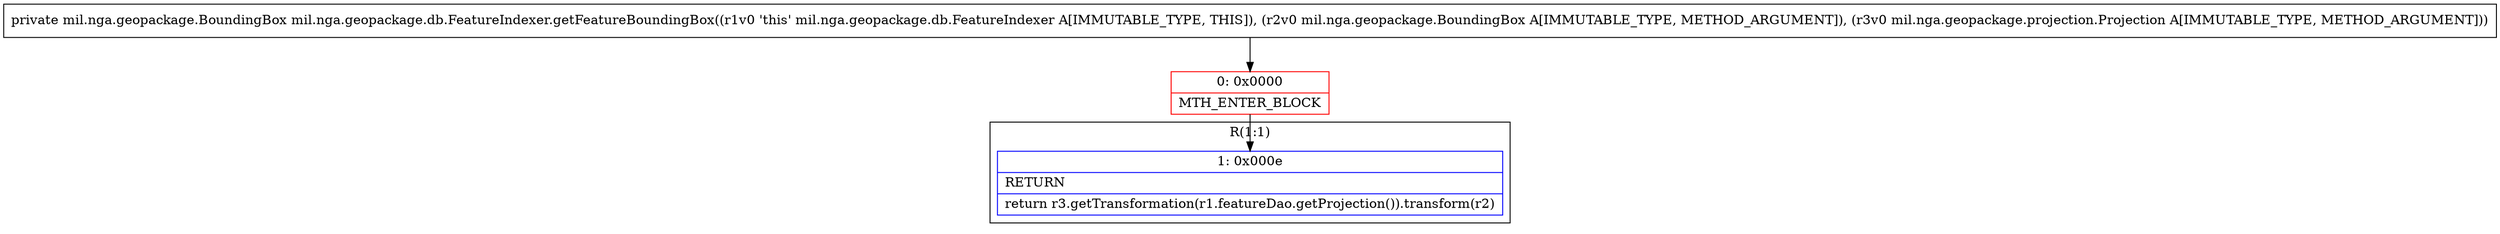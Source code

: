 digraph "CFG formil.nga.geopackage.db.FeatureIndexer.getFeatureBoundingBox(Lmil\/nga\/geopackage\/BoundingBox;Lmil\/nga\/geopackage\/projection\/Projection;)Lmil\/nga\/geopackage\/BoundingBox;" {
subgraph cluster_Region_1307419668 {
label = "R(1:1)";
node [shape=record,color=blue];
Node_1 [shape=record,label="{1\:\ 0x000e|RETURN\l|return r3.getTransformation(r1.featureDao.getProjection()).transform(r2)\l}"];
}
Node_0 [shape=record,color=red,label="{0\:\ 0x0000|MTH_ENTER_BLOCK\l}"];
MethodNode[shape=record,label="{private mil.nga.geopackage.BoundingBox mil.nga.geopackage.db.FeatureIndexer.getFeatureBoundingBox((r1v0 'this' mil.nga.geopackage.db.FeatureIndexer A[IMMUTABLE_TYPE, THIS]), (r2v0 mil.nga.geopackage.BoundingBox A[IMMUTABLE_TYPE, METHOD_ARGUMENT]), (r3v0 mil.nga.geopackage.projection.Projection A[IMMUTABLE_TYPE, METHOD_ARGUMENT])) }"];
MethodNode -> Node_0;
Node_0 -> Node_1;
}

